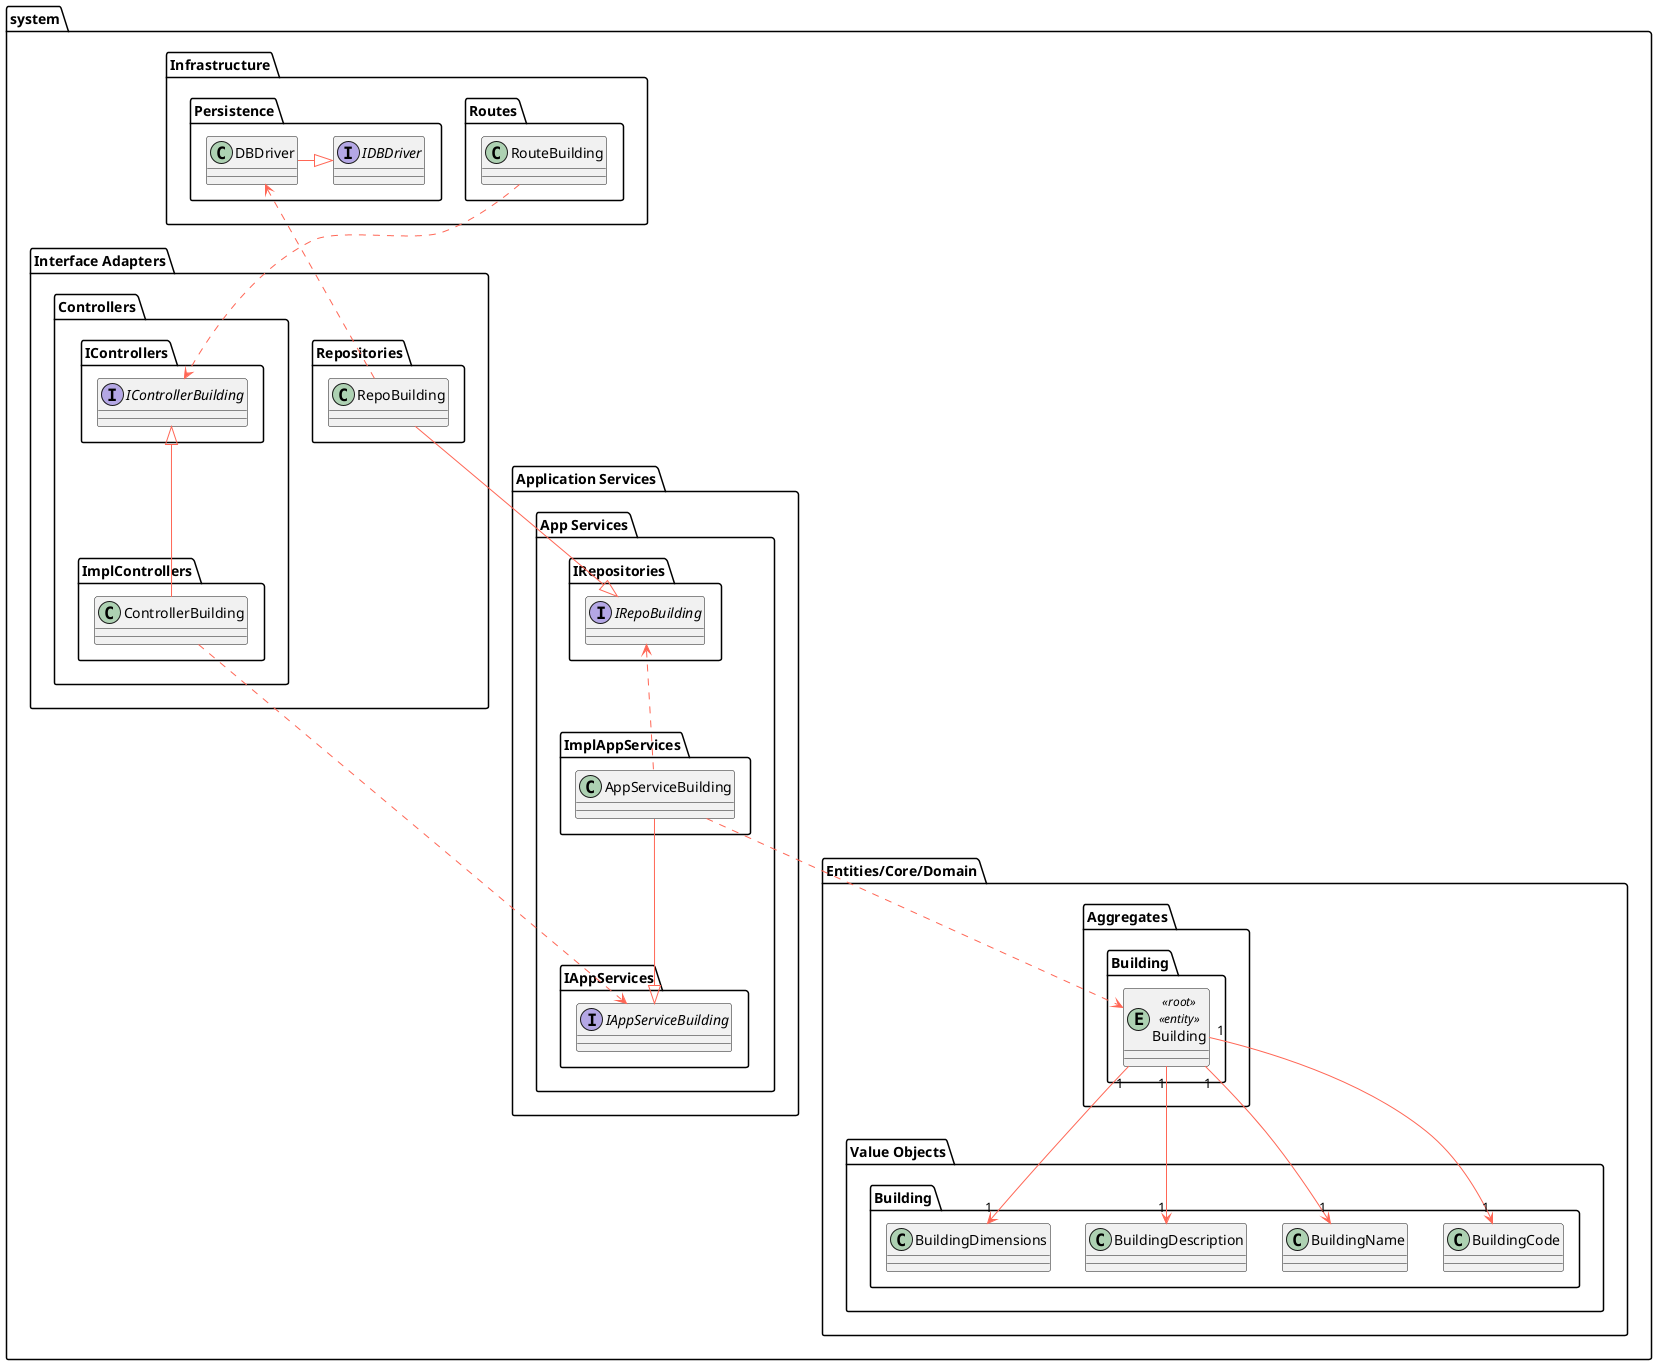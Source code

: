 @startuml

skinparam component {
    FontSize 16
    BackgroundColor<<Apache>> LightCoral
    BorderColor<<Apache>> #FF6655
    FontName Courier
    BorderColor black
    BackgroundColor DeepSkyBlue
    ArrowFontName Impact
    ArrowColor #FF6655
}

package system {
    package "Infrastructure" {
        package "Routes" {
            class RouteBuilding
        }

        package "Persistence" {
            interface IDBDriver
            class DBDriver
        }

        DBDriver -right-|> IDBDriver
    }

    package "Interface Adapters" {
        package "Controllers" {
            package "IControllers" {
                interface IControllerBuilding
            }

            package "ImplControllers" {
                class ControllerBuilding
            }
            ControllerBuilding -up-|> IControllerBuilding
        }

        package "Repositories" {
            class RepoBuilding

        }

        RepoBuilding .up.> DBDriver


        RouteBuilding ..> IControllerBuilding
    }

    package "Application Services" {
        package "App Services" {
            package "IAppServices" {
                interface IAppServiceBuilding
            }

            package "ImplAppServices" {
                class AppServiceBuilding
            }

            AppServiceBuilding --|> IAppServiceBuilding

            package "IRepositories" {
                interface IRepoBuilding

            }

            RepoBuilding --|> IRepoBuilding

        }

        ControllerBuilding ..> IAppServiceBuilding

        AppServiceBuilding .up.> IRepoBuilding

    }

    package "Entities/Core/Domain" {
        package "Aggregates" {


            package "Building" as a_building {
                entity Building <<root>> <<entity>>
            }
        }



        package "Value Objects" {
            package "Building" as vo_building {
                class BuildingCode
                class BuildingName
                class BuildingDescription
                class BuildingDimensions
            }
        }


        Building "1" --> "1" BuildingCode
        Building "1" --> "1" BuildingName
        Building "1" --> "1" BuildingDescription
        Building "1" --> "1" BuildingDimensions

        AppServiceBuilding ..> Building

        'package "Services" {
        '}
    }
}

@enduml

